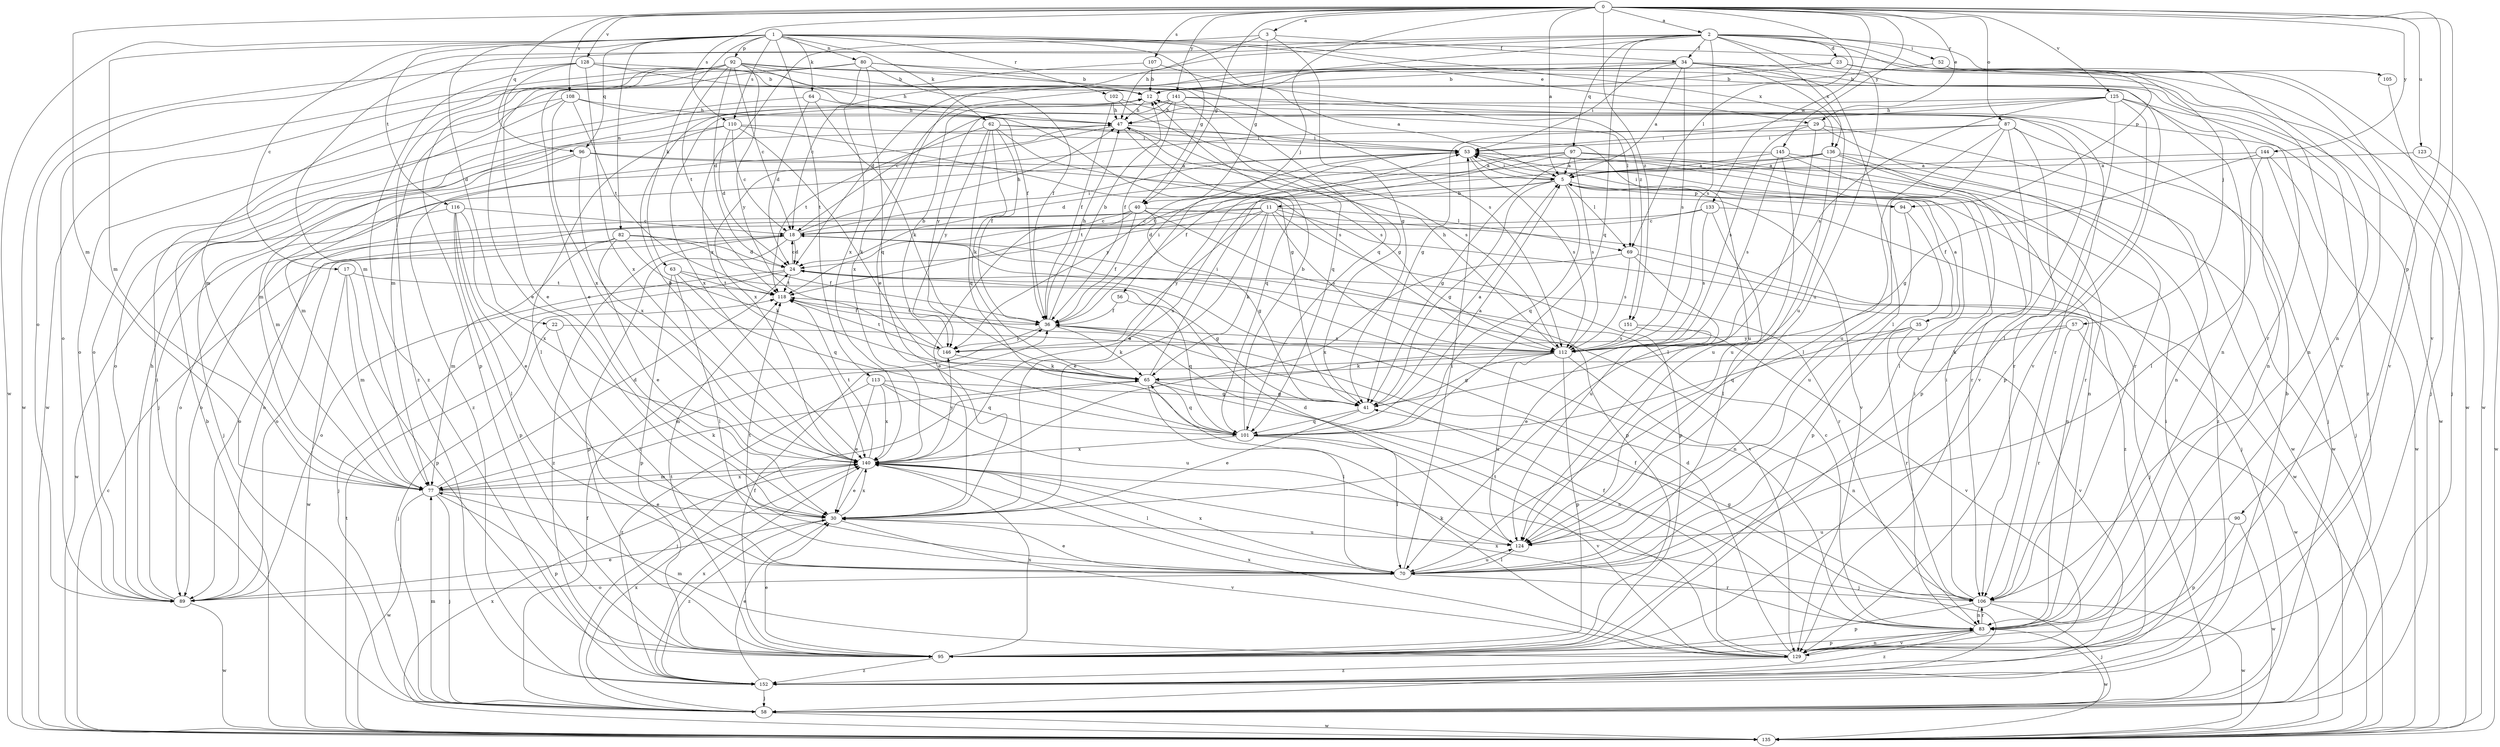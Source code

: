 strict digraph  {
0;
1;
2;
3;
5;
11;
12;
17;
18;
22;
23;
24;
29;
30;
34;
35;
36;
40;
41;
47;
52;
53;
56;
57;
58;
62;
63;
64;
65;
69;
70;
77;
80;
82;
83;
87;
89;
90;
92;
94;
95;
96;
97;
101;
102;
105;
106;
107;
108;
110;
112;
113;
116;
118;
123;
124;
125;
128;
129;
133;
135;
136;
140;
141;
144;
145;
146;
151;
152;
0 -> 2  [label=a];
0 -> 3  [label=a];
0 -> 5  [label=a];
0 -> 29  [label=e];
0 -> 40  [label=g];
0 -> 56  [label=j];
0 -> 69  [label=l];
0 -> 77  [label=m];
0 -> 87  [label=o];
0 -> 90  [label=p];
0 -> 96  [label=q];
0 -> 107  [label=s];
0 -> 108  [label=s];
0 -> 110  [label=s];
0 -> 123  [label=u];
0 -> 125  [label=v];
0 -> 128  [label=v];
0 -> 129  [label=v];
0 -> 133  [label=w];
0 -> 141  [label=y];
0 -> 144  [label=y];
0 -> 145  [label=y];
0 -> 151  [label=z];
1 -> 17  [label=c];
1 -> 22  [label=d];
1 -> 29  [label=e];
1 -> 40  [label=g];
1 -> 62  [label=k];
1 -> 63  [label=k];
1 -> 64  [label=k];
1 -> 77  [label=m];
1 -> 80  [label=n];
1 -> 82  [label=n];
1 -> 83  [label=n];
1 -> 92  [label=p];
1 -> 96  [label=q];
1 -> 102  [label=r];
1 -> 110  [label=s];
1 -> 113  [label=t];
1 -> 116  [label=t];
1 -> 135  [label=w];
1 -> 136  [label=x];
1 -> 151  [label=z];
2 -> 23  [label=d];
2 -> 30  [label=e];
2 -> 34  [label=f];
2 -> 52  [label=i];
2 -> 57  [label=j];
2 -> 77  [label=m];
2 -> 89  [label=o];
2 -> 94  [label=p];
2 -> 97  [label=q];
2 -> 101  [label=q];
2 -> 105  [label=r];
2 -> 112  [label=s];
2 -> 124  [label=u];
2 -> 136  [label=x];
2 -> 140  [label=x];
3 -> 34  [label=f];
3 -> 40  [label=g];
3 -> 41  [label=g];
3 -> 47  [label=h];
3 -> 140  [label=x];
5 -> 11  [label=b];
5 -> 35  [label=f];
5 -> 41  [label=g];
5 -> 53  [label=i];
5 -> 58  [label=j];
5 -> 69  [label=l];
5 -> 94  [label=p];
5 -> 101  [label=q];
5 -> 118  [label=t];
11 -> 18  [label=c];
11 -> 24  [label=d];
11 -> 30  [label=e];
11 -> 65  [label=k];
11 -> 69  [label=l];
11 -> 83  [label=n];
11 -> 89  [label=o];
11 -> 95  [label=p];
11 -> 112  [label=s];
11 -> 146  [label=y];
12 -> 47  [label=h];
12 -> 69  [label=l];
17 -> 77  [label=m];
17 -> 95  [label=p];
17 -> 118  [label=t];
17 -> 135  [label=w];
18 -> 24  [label=d];
18 -> 47  [label=h];
18 -> 53  [label=i];
18 -> 89  [label=o];
18 -> 95  [label=p];
18 -> 106  [label=r];
18 -> 129  [label=v];
18 -> 152  [label=z];
22 -> 58  [label=j];
22 -> 70  [label=l];
22 -> 112  [label=s];
23 -> 12  [label=b];
23 -> 24  [label=d];
23 -> 83  [label=n];
23 -> 129  [label=v];
23 -> 135  [label=w];
23 -> 140  [label=x];
24 -> 18  [label=c];
24 -> 58  [label=j];
24 -> 83  [label=n];
24 -> 89  [label=o];
24 -> 118  [label=t];
29 -> 53  [label=i];
29 -> 70  [label=l];
29 -> 83  [label=n];
29 -> 106  [label=r];
29 -> 112  [label=s];
30 -> 124  [label=u];
30 -> 129  [label=v];
30 -> 140  [label=x];
30 -> 152  [label=z];
34 -> 5  [label=a];
34 -> 12  [label=b];
34 -> 53  [label=i];
34 -> 58  [label=j];
34 -> 70  [label=l];
34 -> 77  [label=m];
34 -> 106  [label=r];
34 -> 112  [label=s];
34 -> 124  [label=u];
35 -> 5  [label=a];
35 -> 101  [label=q];
35 -> 106  [label=r];
35 -> 129  [label=v];
35 -> 146  [label=y];
36 -> 12  [label=b];
36 -> 47  [label=h];
36 -> 53  [label=i];
36 -> 65  [label=k];
36 -> 112  [label=s];
36 -> 118  [label=t];
36 -> 146  [label=y];
40 -> 18  [label=c];
40 -> 30  [label=e];
40 -> 36  [label=f];
40 -> 41  [label=g];
40 -> 89  [label=o];
40 -> 95  [label=p];
40 -> 152  [label=z];
41 -> 5  [label=a];
41 -> 30  [label=e];
41 -> 101  [label=q];
47 -> 53  [label=i];
47 -> 101  [label=q];
47 -> 112  [label=s];
47 -> 140  [label=x];
47 -> 152  [label=z];
52 -> 12  [label=b];
52 -> 129  [label=v];
52 -> 135  [label=w];
53 -> 5  [label=a];
53 -> 112  [label=s];
53 -> 146  [label=y];
56 -> 36  [label=f];
56 -> 101  [label=q];
57 -> 65  [label=k];
57 -> 106  [label=r];
57 -> 112  [label=s];
57 -> 135  [label=w];
58 -> 36  [label=f];
58 -> 77  [label=m];
58 -> 135  [label=w];
58 -> 140  [label=x];
62 -> 36  [label=f];
62 -> 53  [label=i];
62 -> 65  [label=k];
62 -> 101  [label=q];
62 -> 112  [label=s];
62 -> 118  [label=t];
62 -> 124  [label=u];
62 -> 146  [label=y];
63 -> 41  [label=g];
63 -> 70  [label=l];
63 -> 95  [label=p];
63 -> 101  [label=q];
63 -> 118  [label=t];
64 -> 24  [label=d];
64 -> 47  [label=h];
64 -> 65  [label=k];
64 -> 89  [label=o];
65 -> 41  [label=g];
65 -> 53  [label=i];
65 -> 58  [label=j];
65 -> 70  [label=l];
65 -> 83  [label=n];
65 -> 101  [label=q];
69 -> 58  [label=j];
69 -> 112  [label=s];
69 -> 124  [label=u];
69 -> 140  [label=x];
70 -> 30  [label=e];
70 -> 53  [label=i];
70 -> 89  [label=o];
70 -> 106  [label=r];
70 -> 118  [label=t];
70 -> 124  [label=u];
70 -> 140  [label=x];
77 -> 24  [label=d];
77 -> 30  [label=e];
77 -> 58  [label=j];
77 -> 65  [label=k];
77 -> 95  [label=p];
77 -> 135  [label=w];
77 -> 140  [label=x];
80 -> 12  [label=b];
80 -> 18  [label=c];
80 -> 30  [label=e];
80 -> 36  [label=f];
80 -> 101  [label=q];
80 -> 129  [label=v];
80 -> 135  [label=w];
82 -> 24  [label=d];
82 -> 30  [label=e];
82 -> 36  [label=f];
82 -> 65  [label=k];
82 -> 77  [label=m];
82 -> 89  [label=o];
83 -> 18  [label=c];
83 -> 53  [label=i];
83 -> 95  [label=p];
83 -> 106  [label=r];
83 -> 129  [label=v];
83 -> 135  [label=w];
83 -> 140  [label=x];
83 -> 152  [label=z];
87 -> 53  [label=i];
87 -> 58  [label=j];
87 -> 70  [label=l];
87 -> 77  [label=m];
87 -> 95  [label=p];
87 -> 106  [label=r];
87 -> 124  [label=u];
89 -> 30  [label=e];
89 -> 47  [label=h];
89 -> 53  [label=i];
89 -> 135  [label=w];
90 -> 95  [label=p];
90 -> 124  [label=u];
90 -> 135  [label=w];
92 -> 12  [label=b];
92 -> 18  [label=c];
92 -> 24  [label=d];
92 -> 47  [label=h];
92 -> 77  [label=m];
92 -> 83  [label=n];
92 -> 89  [label=o];
92 -> 95  [label=p];
92 -> 112  [label=s];
92 -> 118  [label=t];
92 -> 146  [label=y];
92 -> 152  [label=z];
94 -> 53  [label=i];
94 -> 95  [label=p];
94 -> 124  [label=u];
95 -> 30  [label=e];
95 -> 36  [label=f];
95 -> 118  [label=t];
95 -> 140  [label=x];
95 -> 152  [label=z];
96 -> 5  [label=a];
96 -> 58  [label=j];
96 -> 77  [label=m];
96 -> 129  [label=v];
96 -> 140  [label=x];
97 -> 5  [label=a];
97 -> 24  [label=d];
97 -> 30  [label=e];
97 -> 36  [label=f];
97 -> 83  [label=n];
97 -> 106  [label=r];
97 -> 112  [label=s];
101 -> 5  [label=a];
101 -> 12  [label=b];
101 -> 70  [label=l];
101 -> 129  [label=v];
101 -> 140  [label=x];
102 -> 36  [label=f];
102 -> 41  [label=g];
102 -> 47  [label=h];
102 -> 106  [label=r];
105 -> 58  [label=j];
106 -> 36  [label=f];
106 -> 41  [label=g];
106 -> 53  [label=i];
106 -> 58  [label=j];
106 -> 83  [label=n];
106 -> 95  [label=p];
106 -> 135  [label=w];
107 -> 5  [label=a];
107 -> 12  [label=b];
107 -> 30  [label=e];
108 -> 41  [label=g];
108 -> 47  [label=h];
108 -> 58  [label=j];
108 -> 89  [label=o];
108 -> 118  [label=t];
108 -> 140  [label=x];
110 -> 18  [label=c];
110 -> 24  [label=d];
110 -> 53  [label=i];
110 -> 65  [label=k];
110 -> 70  [label=l];
110 -> 89  [label=o];
110 -> 112  [label=s];
112 -> 41  [label=g];
112 -> 47  [label=h];
112 -> 65  [label=k];
112 -> 77  [label=m];
112 -> 83  [label=n];
112 -> 95  [label=p];
112 -> 124  [label=u];
113 -> 30  [label=e];
113 -> 41  [label=g];
113 -> 101  [label=q];
113 -> 124  [label=u];
113 -> 140  [label=x];
113 -> 152  [label=z];
116 -> 18  [label=c];
116 -> 30  [label=e];
116 -> 70  [label=l];
116 -> 95  [label=p];
116 -> 135  [label=w];
116 -> 140  [label=x];
118 -> 36  [label=f];
123 -> 5  [label=a];
123 -> 135  [label=w];
124 -> 24  [label=d];
124 -> 70  [label=l];
125 -> 18  [label=c];
125 -> 41  [label=g];
125 -> 47  [label=h];
125 -> 70  [label=l];
125 -> 83  [label=n];
125 -> 95  [label=p];
125 -> 112  [label=s];
125 -> 152  [label=z];
128 -> 12  [label=b];
128 -> 30  [label=e];
128 -> 36  [label=f];
128 -> 101  [label=q];
128 -> 135  [label=w];
128 -> 140  [label=x];
128 -> 152  [label=z];
129 -> 24  [label=d];
129 -> 36  [label=f];
129 -> 65  [label=k];
129 -> 77  [label=m];
129 -> 83  [label=n];
129 -> 118  [label=t];
129 -> 140  [label=x];
129 -> 152  [label=z];
133 -> 18  [label=c];
133 -> 70  [label=l];
133 -> 89  [label=o];
133 -> 112  [label=s];
133 -> 135  [label=w];
135 -> 12  [label=b];
135 -> 18  [label=c];
135 -> 118  [label=t];
135 -> 140  [label=x];
136 -> 5  [label=a];
136 -> 106  [label=r];
136 -> 118  [label=t];
136 -> 124  [label=u];
136 -> 135  [label=w];
136 -> 140  [label=x];
136 -> 152  [label=z];
140 -> 12  [label=b];
140 -> 30  [label=e];
140 -> 58  [label=j];
140 -> 70  [label=l];
140 -> 77  [label=m];
140 -> 118  [label=t];
140 -> 146  [label=y];
141 -> 36  [label=f];
141 -> 47  [label=h];
141 -> 77  [label=m];
141 -> 101  [label=q];
141 -> 129  [label=v];
141 -> 135  [label=w];
141 -> 140  [label=x];
141 -> 146  [label=y];
144 -> 5  [label=a];
144 -> 41  [label=g];
144 -> 58  [label=j];
144 -> 70  [label=l];
144 -> 135  [label=w];
145 -> 5  [label=a];
145 -> 41  [label=g];
145 -> 70  [label=l];
145 -> 112  [label=s];
145 -> 124  [label=u];
145 -> 135  [label=w];
146 -> 12  [label=b];
146 -> 65  [label=k];
146 -> 118  [label=t];
151 -> 30  [label=e];
151 -> 112  [label=s];
151 -> 129  [label=v];
152 -> 12  [label=b];
152 -> 30  [label=e];
152 -> 53  [label=i];
152 -> 58  [label=j];
152 -> 140  [label=x];
}
